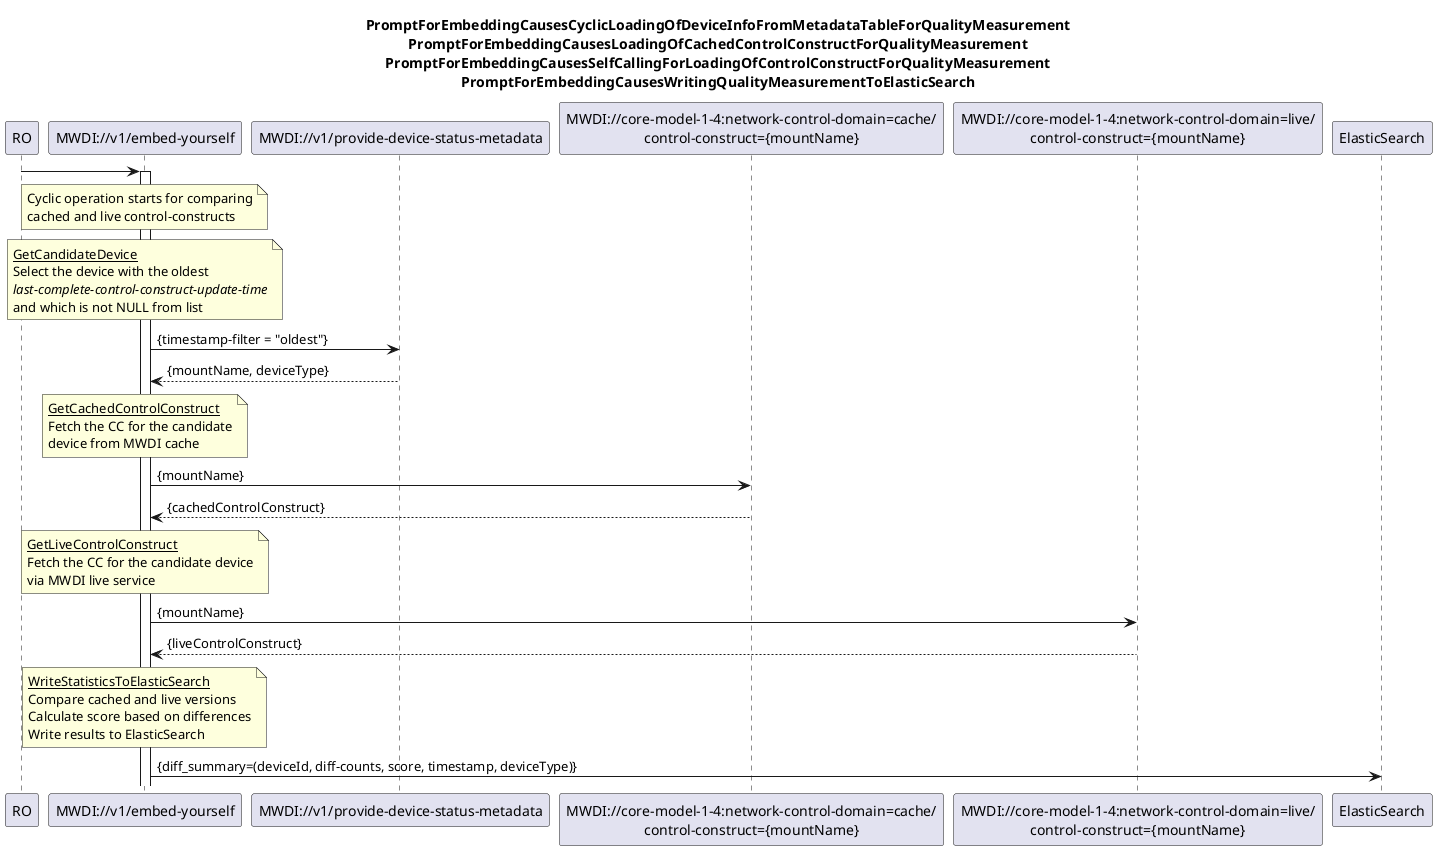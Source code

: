@startuml 00z_CyclicCacheQualityMeasurement

skinparam responseMessageBelowArrow true

 
title
PromptForEmbeddingCausesCyclicLoadingOfDeviceInfoFromMetadataTableForQualityMeasurement
PromptForEmbeddingCausesLoadingOfCachedControlConstructForQualityMeasurement
PromptForEmbeddingCausesSelfCallingForLoadingOfControlConstructForQualityMeasurement
PromptForEmbeddingCausesWritingQualityMeasurementToElasticSearch
end title
 
participant RO as ro

participant "MWDI://v1/embed-yourself" as mwdi
participant "MWDI://v1/provide-device-status-metadata" as metadata
participant "MWDI://core-model-1-4:network-control-domain=cache/\ncontrol-construct={mountName}" as cache
participant "MWDI://core-model-1-4:network-control-domain=live/\ncontrol-construct={mountName}" as live 
participant "ElasticSearch" as es

ro -> mwdi

activate mwdi

note over mwdi
Cyclic operation starts for comparing
cached and live control-constructs
end note

note over mwdi
  <u>GetCandidateDevice</u>
  Select the device with the oldest 
  <i>last-complete-control-construct-update-time</i>
  and which is not NULL from list
end note
mwdi -> metadata : {timestamp-filter = "oldest"}
metadata --> mwdi : {mountName, deviceType}

note over mwdi
  <u>GetCachedControlConstruct</u>
  Fetch the CC for the candidate
  device from MWDI cache
end note
mwdi -> cache : {mountName}
cache --> mwdi : {cachedControlConstruct}

note over mwdi
  <u>GetLiveControlConstruct</u>
  Fetch the CC for the candidate device
  via MWDI live service
end note
mwdi -> live : {mountName}
live --> mwdi :  {liveControlConstruct}

 
note over mwdi
  <u>WriteStatisticsToElasticSearch</u>
  Compare cached and live versions
  Calculate score based on differences
  Write results to ElasticSearch
end note


mwdi -> es : {diff_summary=(deviceId, diff-counts, score, timestamp, deviceType)}

 

@enduml